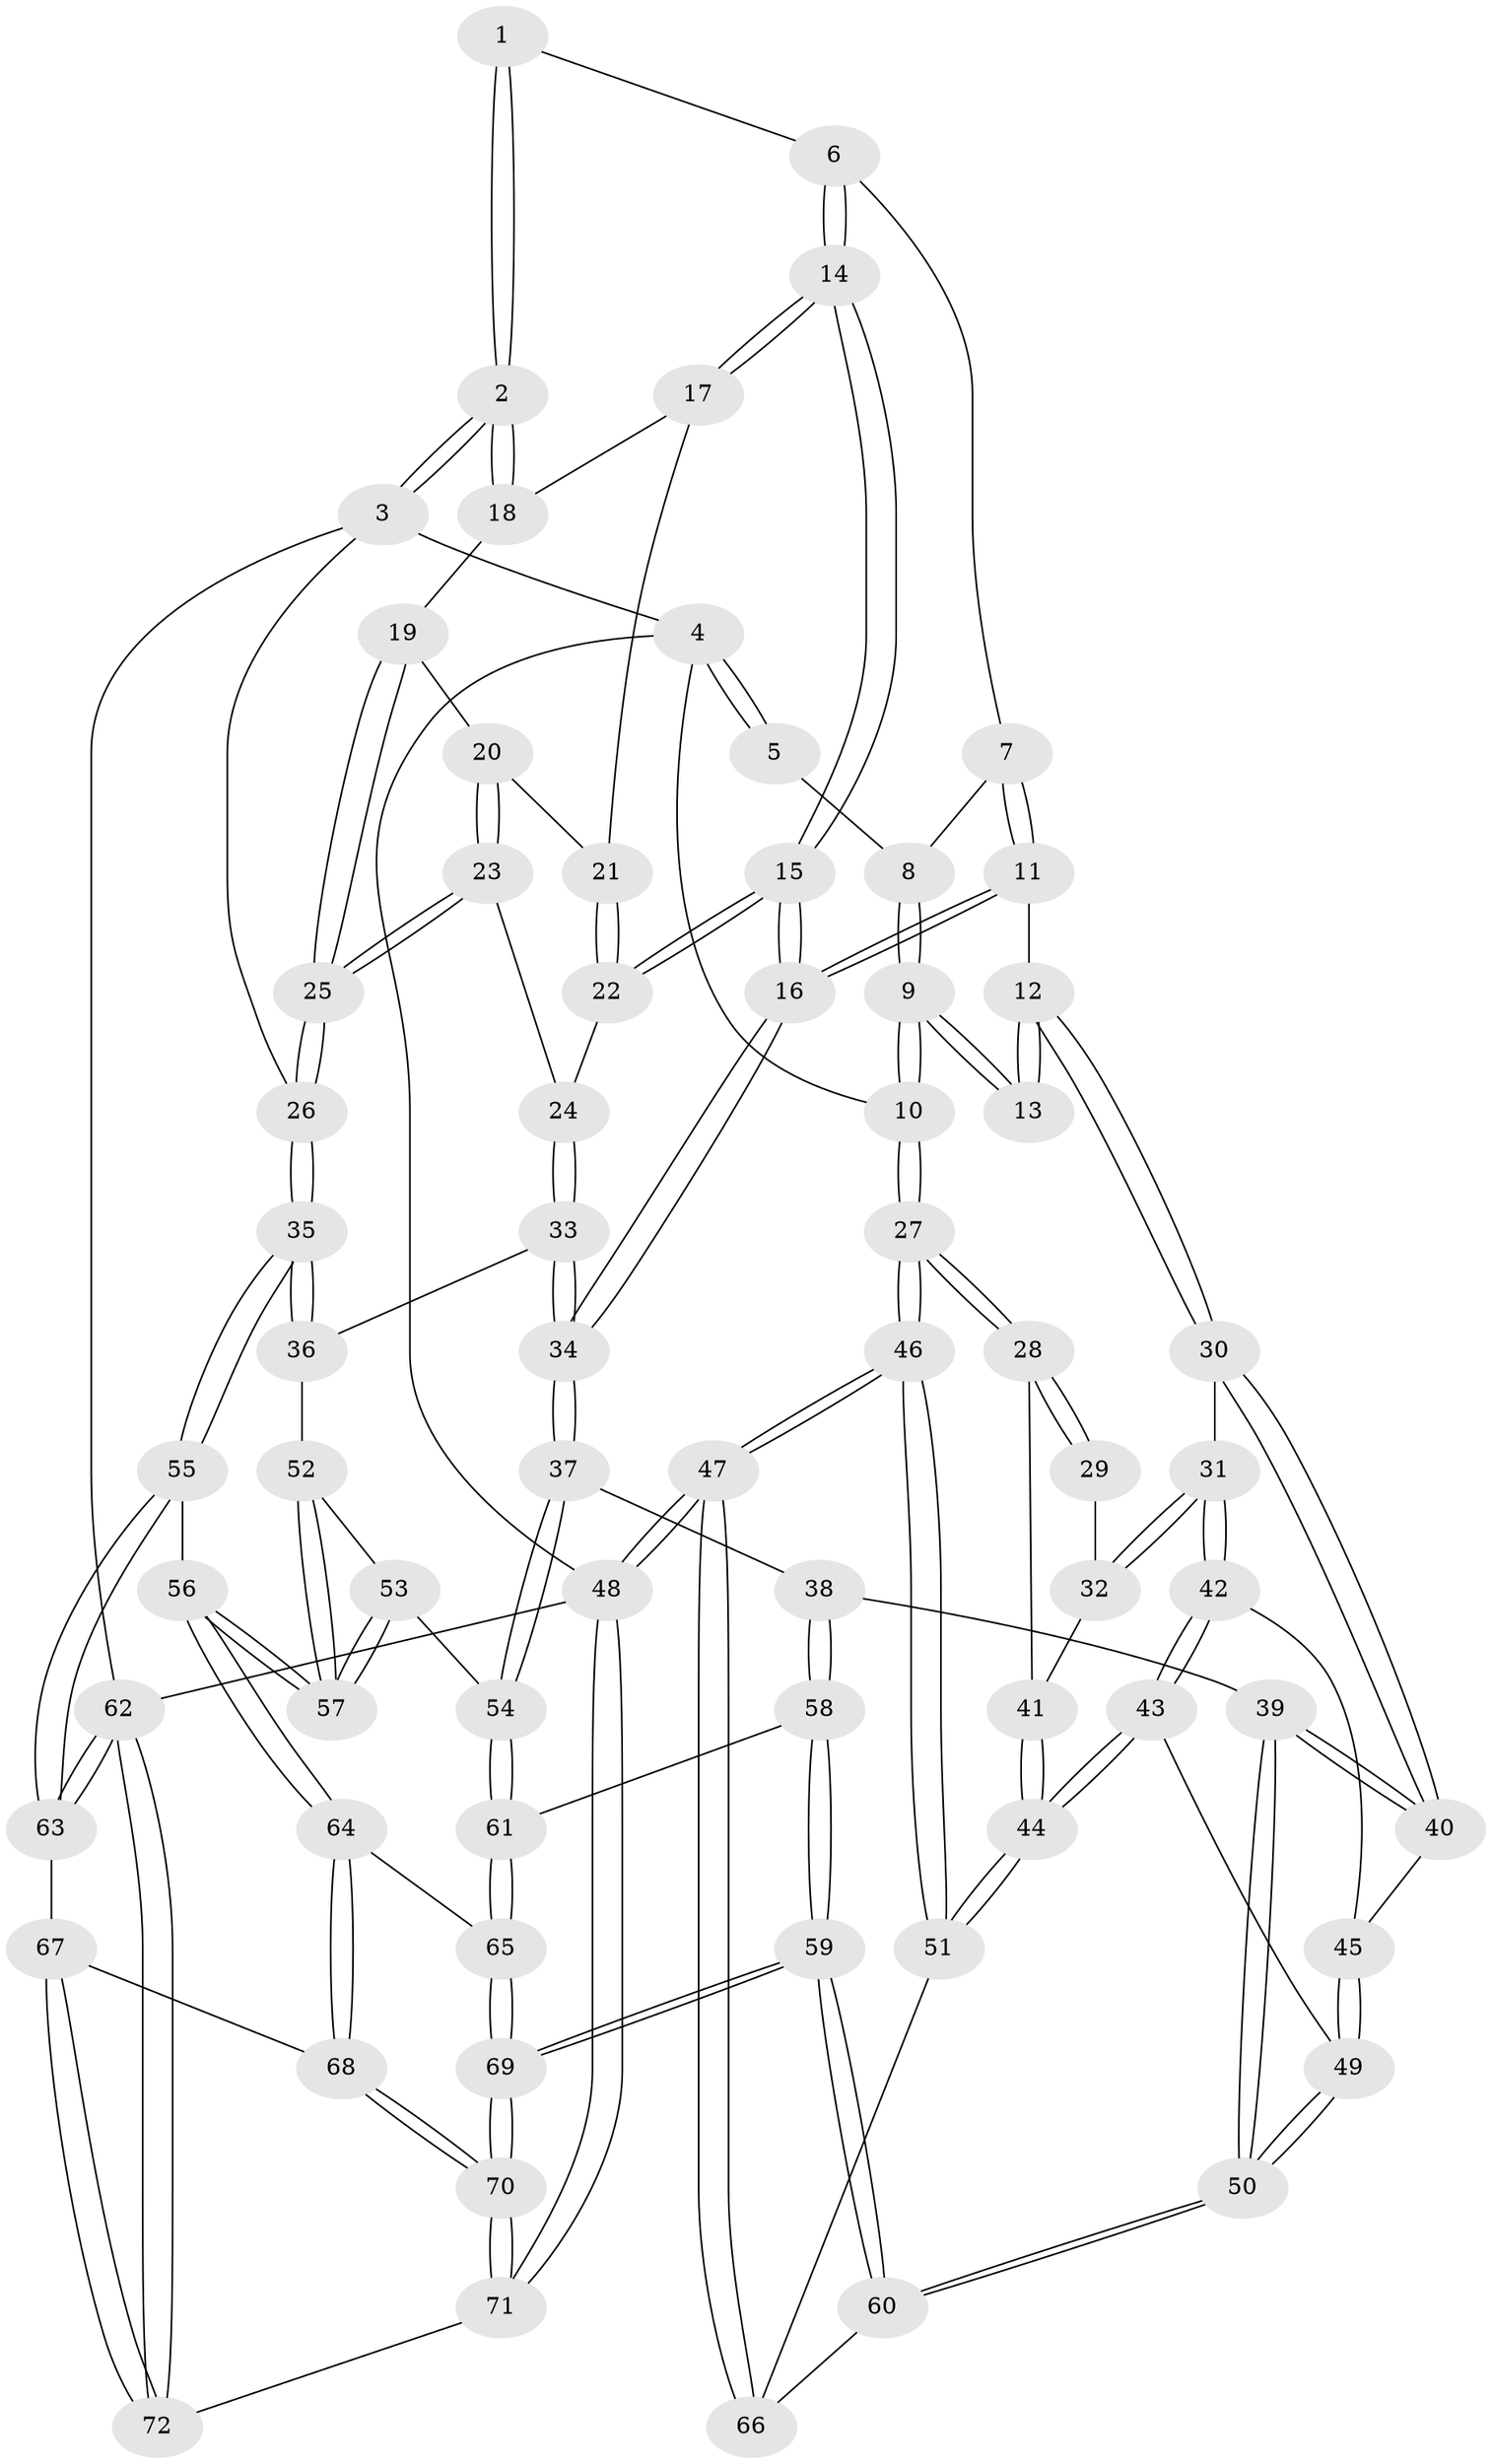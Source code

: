 // coarse degree distribution, {3: 0.14, 6: 0.14, 5: 0.28, 4: 0.38, 2: 0.04, 7: 0.02}
// Generated by graph-tools (version 1.1) at 2025/52/02/27/25 19:52:38]
// undirected, 72 vertices, 177 edges
graph export_dot {
graph [start="1"]
  node [color=gray90,style=filled];
  1 [pos="+0.49543027626523006+0"];
  2 [pos="+1+0"];
  3 [pos="+1+0"];
  4 [pos="+0+0"];
  5 [pos="+0+0"];
  6 [pos="+0.5017716968448056+0"];
  7 [pos="+0.345400436689435+0.07839560857657892"];
  8 [pos="+0.1905162999919875+0.04313836864391232"];
  9 [pos="+0.19939611609300684+0.21450573615014548"];
  10 [pos="+0+0"];
  11 [pos="+0.27671079898710693+0.26383172942933436"];
  12 [pos="+0.276691442685116+0.2638329179199447"];
  13 [pos="+0.20524008819886688+0.22935750360441678"];
  14 [pos="+0.5338773740801007+0.001445845958150741"];
  15 [pos="+0.5715924632865451+0.2515764492333174"];
  16 [pos="+0.508852210433994+0.3551294509661848"];
  17 [pos="+0.8240416414401247+0.07741213417432771"];
  18 [pos="+0.9228566047794227+0.0006994603985777951"];
  19 [pos="+0.9131702324461117+0.206151368701738"];
  20 [pos="+0.8512717681738702+0.21105732813685885"];
  21 [pos="+0.8195573925570099+0.08620950915564479"];
  22 [pos="+0.6843942029358623+0.23498432847997783"];
  23 [pos="+0.8089630482208552+0.2820350602893436"];
  24 [pos="+0.7989862651341918+0.28575567202788527"];
  25 [pos="+0.9687750907483326+0.294501758626243"];
  26 [pos="+1+0.39658197816353974"];
  27 [pos="+0+0.2902994093717014"];
  28 [pos="+0+0.29417850107268056"];
  29 [pos="+0.1154180872880427+0.26081756988892907"];
  30 [pos="+0.19097943167215586+0.43282443148217997"];
  31 [pos="+0.18939184105200155+0.4341265841923847"];
  32 [pos="+0.11496352309903779+0.42143610386005476"];
  33 [pos="+0.8248154381920845+0.45748372763011363"];
  34 [pos="+0.5127491325373954+0.3799001535885872"];
  35 [pos="+1+0.44046029102192036"];
  36 [pos="+0.8310849346007841+0.4634796828484743"];
  37 [pos="+0.51011669547705+0.39444090061651466"];
  38 [pos="+0.4402091981065711+0.47694312648284726"];
  39 [pos="+0.4229838513483063+0.48541680328023284"];
  40 [pos="+0.31672437291262673+0.4856640054761111"];
  41 [pos="+0.04703130440603577+0.4327625594802036"];
  42 [pos="+0.18639480810460962+0.47388371793193557"];
  43 [pos="+0.13422458343222202+0.5835786145419304"];
  44 [pos="+0.07848736686617173+0.6063803867141034"];
  45 [pos="+0.25172683089936326+0.5329356677457769"];
  46 [pos="+0+0.8341707215638855"];
  47 [pos="+0+1"];
  48 [pos="+0+1"];
  49 [pos="+0.2505005962381843+0.6142926974448051"];
  50 [pos="+0.28227469203408934+0.6392922231023235"];
  51 [pos="+0+0.730246966849"];
  52 [pos="+0.819828497914273+0.4915070934299219"];
  53 [pos="+0.6796140813037412+0.5631002337087131"];
  54 [pos="+0.6141657150879817+0.5730483080201241"];
  55 [pos="+1+0.5820342072672188"];
  56 [pos="+0.8226439639985478+0.6956545592788236"];
  57 [pos="+0.8115576002743823+0.6270103129736573"];
  58 [pos="+0.4489907761850244+0.7079272705194609"];
  59 [pos="+0.31568034666351863+0.7860045744591385"];
  60 [pos="+0.307759786530928+0.7795143772039634"];
  61 [pos="+0.6272149098530667+0.7336823889342348"];
  62 [pos="+1+1"];
  63 [pos="+1+0.8605539063412273"];
  64 [pos="+0.7495474483116433+0.8059137607493573"];
  65 [pos="+0.6517406632045927+0.7631379613031684"];
  66 [pos="+0.27229802366031464+0.7775561310375094"];
  67 [pos="+0.7757586712374043+0.8577554305384851"];
  68 [pos="+0.7539810600714337+0.8151683117992942"];
  69 [pos="+0.3693025051316266+1"];
  70 [pos="+0.36198935460533355+1"];
  71 [pos="+0.35481842227061533+1"];
  72 [pos="+0.7402652861892782+1"];
  1 -- 2;
  1 -- 2;
  1 -- 6;
  2 -- 3;
  2 -- 3;
  2 -- 18;
  2 -- 18;
  3 -- 4;
  3 -- 26;
  3 -- 62;
  4 -- 5;
  4 -- 5;
  4 -- 10;
  4 -- 48;
  5 -- 8;
  6 -- 7;
  6 -- 14;
  6 -- 14;
  7 -- 8;
  7 -- 11;
  7 -- 11;
  8 -- 9;
  8 -- 9;
  9 -- 10;
  9 -- 10;
  9 -- 13;
  9 -- 13;
  10 -- 27;
  10 -- 27;
  11 -- 12;
  11 -- 16;
  11 -- 16;
  12 -- 13;
  12 -- 13;
  12 -- 30;
  12 -- 30;
  14 -- 15;
  14 -- 15;
  14 -- 17;
  14 -- 17;
  15 -- 16;
  15 -- 16;
  15 -- 22;
  15 -- 22;
  16 -- 34;
  16 -- 34;
  17 -- 18;
  17 -- 21;
  18 -- 19;
  19 -- 20;
  19 -- 25;
  19 -- 25;
  20 -- 21;
  20 -- 23;
  20 -- 23;
  21 -- 22;
  21 -- 22;
  22 -- 24;
  23 -- 24;
  23 -- 25;
  23 -- 25;
  24 -- 33;
  24 -- 33;
  25 -- 26;
  25 -- 26;
  26 -- 35;
  26 -- 35;
  27 -- 28;
  27 -- 28;
  27 -- 46;
  27 -- 46;
  28 -- 29;
  28 -- 29;
  28 -- 41;
  29 -- 32;
  30 -- 31;
  30 -- 40;
  30 -- 40;
  31 -- 32;
  31 -- 32;
  31 -- 42;
  31 -- 42;
  32 -- 41;
  33 -- 34;
  33 -- 34;
  33 -- 36;
  34 -- 37;
  34 -- 37;
  35 -- 36;
  35 -- 36;
  35 -- 55;
  35 -- 55;
  36 -- 52;
  37 -- 38;
  37 -- 54;
  37 -- 54;
  38 -- 39;
  38 -- 58;
  38 -- 58;
  39 -- 40;
  39 -- 40;
  39 -- 50;
  39 -- 50;
  40 -- 45;
  41 -- 44;
  41 -- 44;
  42 -- 43;
  42 -- 43;
  42 -- 45;
  43 -- 44;
  43 -- 44;
  43 -- 49;
  44 -- 51;
  44 -- 51;
  45 -- 49;
  45 -- 49;
  46 -- 47;
  46 -- 47;
  46 -- 51;
  46 -- 51;
  47 -- 48;
  47 -- 48;
  47 -- 66;
  47 -- 66;
  48 -- 71;
  48 -- 71;
  48 -- 62;
  49 -- 50;
  49 -- 50;
  50 -- 60;
  50 -- 60;
  51 -- 66;
  52 -- 53;
  52 -- 57;
  52 -- 57;
  53 -- 54;
  53 -- 57;
  53 -- 57;
  54 -- 61;
  54 -- 61;
  55 -- 56;
  55 -- 63;
  55 -- 63;
  56 -- 57;
  56 -- 57;
  56 -- 64;
  56 -- 64;
  58 -- 59;
  58 -- 59;
  58 -- 61;
  59 -- 60;
  59 -- 60;
  59 -- 69;
  59 -- 69;
  60 -- 66;
  61 -- 65;
  61 -- 65;
  62 -- 63;
  62 -- 63;
  62 -- 72;
  62 -- 72;
  63 -- 67;
  64 -- 65;
  64 -- 68;
  64 -- 68;
  65 -- 69;
  65 -- 69;
  67 -- 68;
  67 -- 72;
  67 -- 72;
  68 -- 70;
  68 -- 70;
  69 -- 70;
  69 -- 70;
  70 -- 71;
  70 -- 71;
  71 -- 72;
}
